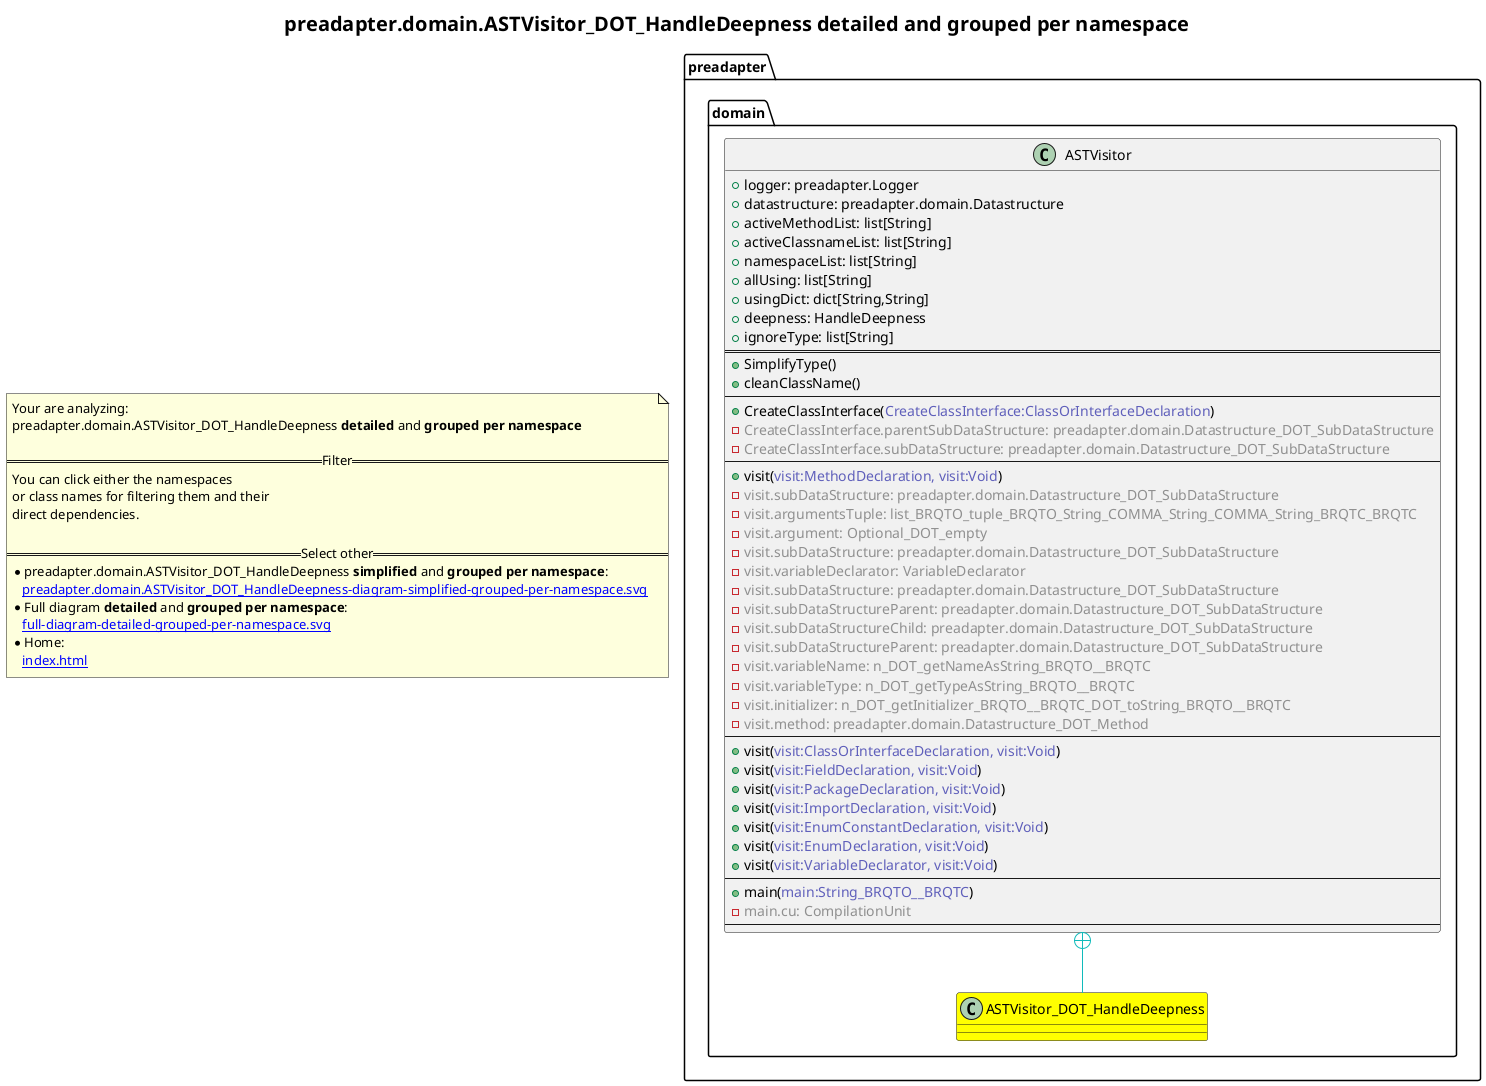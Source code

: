 @startuml
title <size:20>preadapter.domain.ASTVisitor_DOT_HandleDeepness **detailed** and **grouped per namespace**</size>
note "Your are analyzing:\npreadapter.domain.ASTVisitor_DOT_HandleDeepness **detailed** and **grouped per namespace**\n\n==Filter==\nYou can click either the namespaces \nor class names for filtering them and their\ndirect dependencies.\n\n==Select other==\n* preadapter.domain.ASTVisitor_DOT_HandleDeepness **simplified** and **grouped per namespace**:\n   [[preadapter.domain.ASTVisitor_DOT_HandleDeepness-diagram-simplified-grouped-per-namespace.svg]]\n* Full diagram **detailed** and **grouped per namespace**:\n   [[full-diagram-detailed-grouped-per-namespace.svg]]\n* Home:\n   [[index.html]]" as FloatingNote
namespace preadapter [[preadapter-diagram-detailed-grouped-per-namespace.svg]] {
namespace preadapter.domain [[preadapter.domain-diagram-detailed-grouped-per-namespace.svg]] {
  class preadapter.domain.ASTVisitor_DOT_HandleDeepness [[preadapter.domain.ASTVisitor_DOT_HandleDeepness-diagram-detailed-grouped-per-namespace.svg]] #yellow {
  }
  class preadapter.domain.ASTVisitor [[preadapter.domain.ASTVisitor-diagram-detailed-grouped-per-namespace.svg]]  {
    + logger: preadapter.Logger
    + datastructure: preadapter.domain.Datastructure
    + activeMethodList: list[String]
    + activeClassnameList: list[String]
    + namespaceList: list[String]
    + allUsing: list[String]
    + usingDict: dict[String,String]
    + deepness: HandleDeepness
    + ignoreType: list[String]
==
    + SimplifyType(<font color="6060BB"></font>)
    + cleanClassName(<font color="6060BB"></font>)
--
    + CreateClassInterface(<font color="6060BB">CreateClassInterface:ClassOrInterfaceDeclaration</font>)
    - <font color="909090">CreateClassInterface.parentSubDataStructure: preadapter.domain.Datastructure_DOT_SubDataStructure</font>
    - <font color="909090">CreateClassInterface.subDataStructure: preadapter.domain.Datastructure_DOT_SubDataStructure</font>
--
    + visit(<font color="6060BB">visit:MethodDeclaration, visit:Void</font>)
    - <font color="909090">visit.subDataStructure: preadapter.domain.Datastructure_DOT_SubDataStructure</font>
    - <font color="909090">visit.argumentsTuple: list_BRQTO_tuple_BRQTO_String_COMMA_String_COMMA_String_BRQTC_BRQTC</font>
    - <font color="909090">visit.argument: Optional_DOT_empty</font>
    - <font color="909090">visit.subDataStructure: preadapter.domain.Datastructure_DOT_SubDataStructure</font>
    - <font color="909090">visit.variableDeclarator: VariableDeclarator</font>
    - <font color="909090">visit.subDataStructure: preadapter.domain.Datastructure_DOT_SubDataStructure</font>
    - <font color="909090">visit.subDataStructureParent: preadapter.domain.Datastructure_DOT_SubDataStructure</font>
    - <font color="909090">visit.subDataStructureChild: preadapter.domain.Datastructure_DOT_SubDataStructure</font>
    - <font color="909090">visit.subDataStructureParent: preadapter.domain.Datastructure_DOT_SubDataStructure</font>
    - <font color="909090">visit.variableName: n_DOT_getNameAsString_BRQTO__BRQTC</font>
    - <font color="909090">visit.variableType: n_DOT_getTypeAsString_BRQTO__BRQTC</font>
    - <font color="909090">visit.initializer: n_DOT_getInitializer_BRQTO__BRQTC_DOT_toString_BRQTO__BRQTC</font>
    - <font color="909090">visit.method: preadapter.domain.Datastructure_DOT_Method</font>
--
    + visit(<font color="6060BB">visit:ClassOrInterfaceDeclaration, visit:Void</font>)
    + visit(<font color="6060BB">visit:FieldDeclaration, visit:Void</font>)
    + visit(<font color="6060BB">visit:PackageDeclaration, visit:Void</font>)
    + visit(<font color="6060BB">visit:ImportDeclaration, visit:Void</font>)
    + visit(<font color="6060BB">visit:EnumConstantDeclaration, visit:Void</font>)
    + visit(<font color="6060BB">visit:EnumDeclaration, visit:Void</font>)
    + visit(<font color="6060BB">visit:VariableDeclarator, visit:Void</font>)
--
    + main(<font color="6060BB">main:String_BRQTO__BRQTC</font>)
    - <font color="909090">main.cu: CompilationUnit</font>
--
  }
'Compared namespace preadapter.domain [[preadapter.domain-diagram-detailed-grouped-per-namespace.svg]] { with last element of   }
' Closing all previous_sub_namespace_list namespace None because file analysis is finished.
' Closing namespace domain
}
' Closing namespace preadapter
}
 ' *************************************** 
 ' *************************************** 
 ' *************************************** 
' Class relations extracted from namespace:
' preadapter.domain
preadapter.domain.ASTVisitor +-[#10BBBB]- preadapter.domain.ASTVisitor_DOT_HandleDeepness 
@enduml